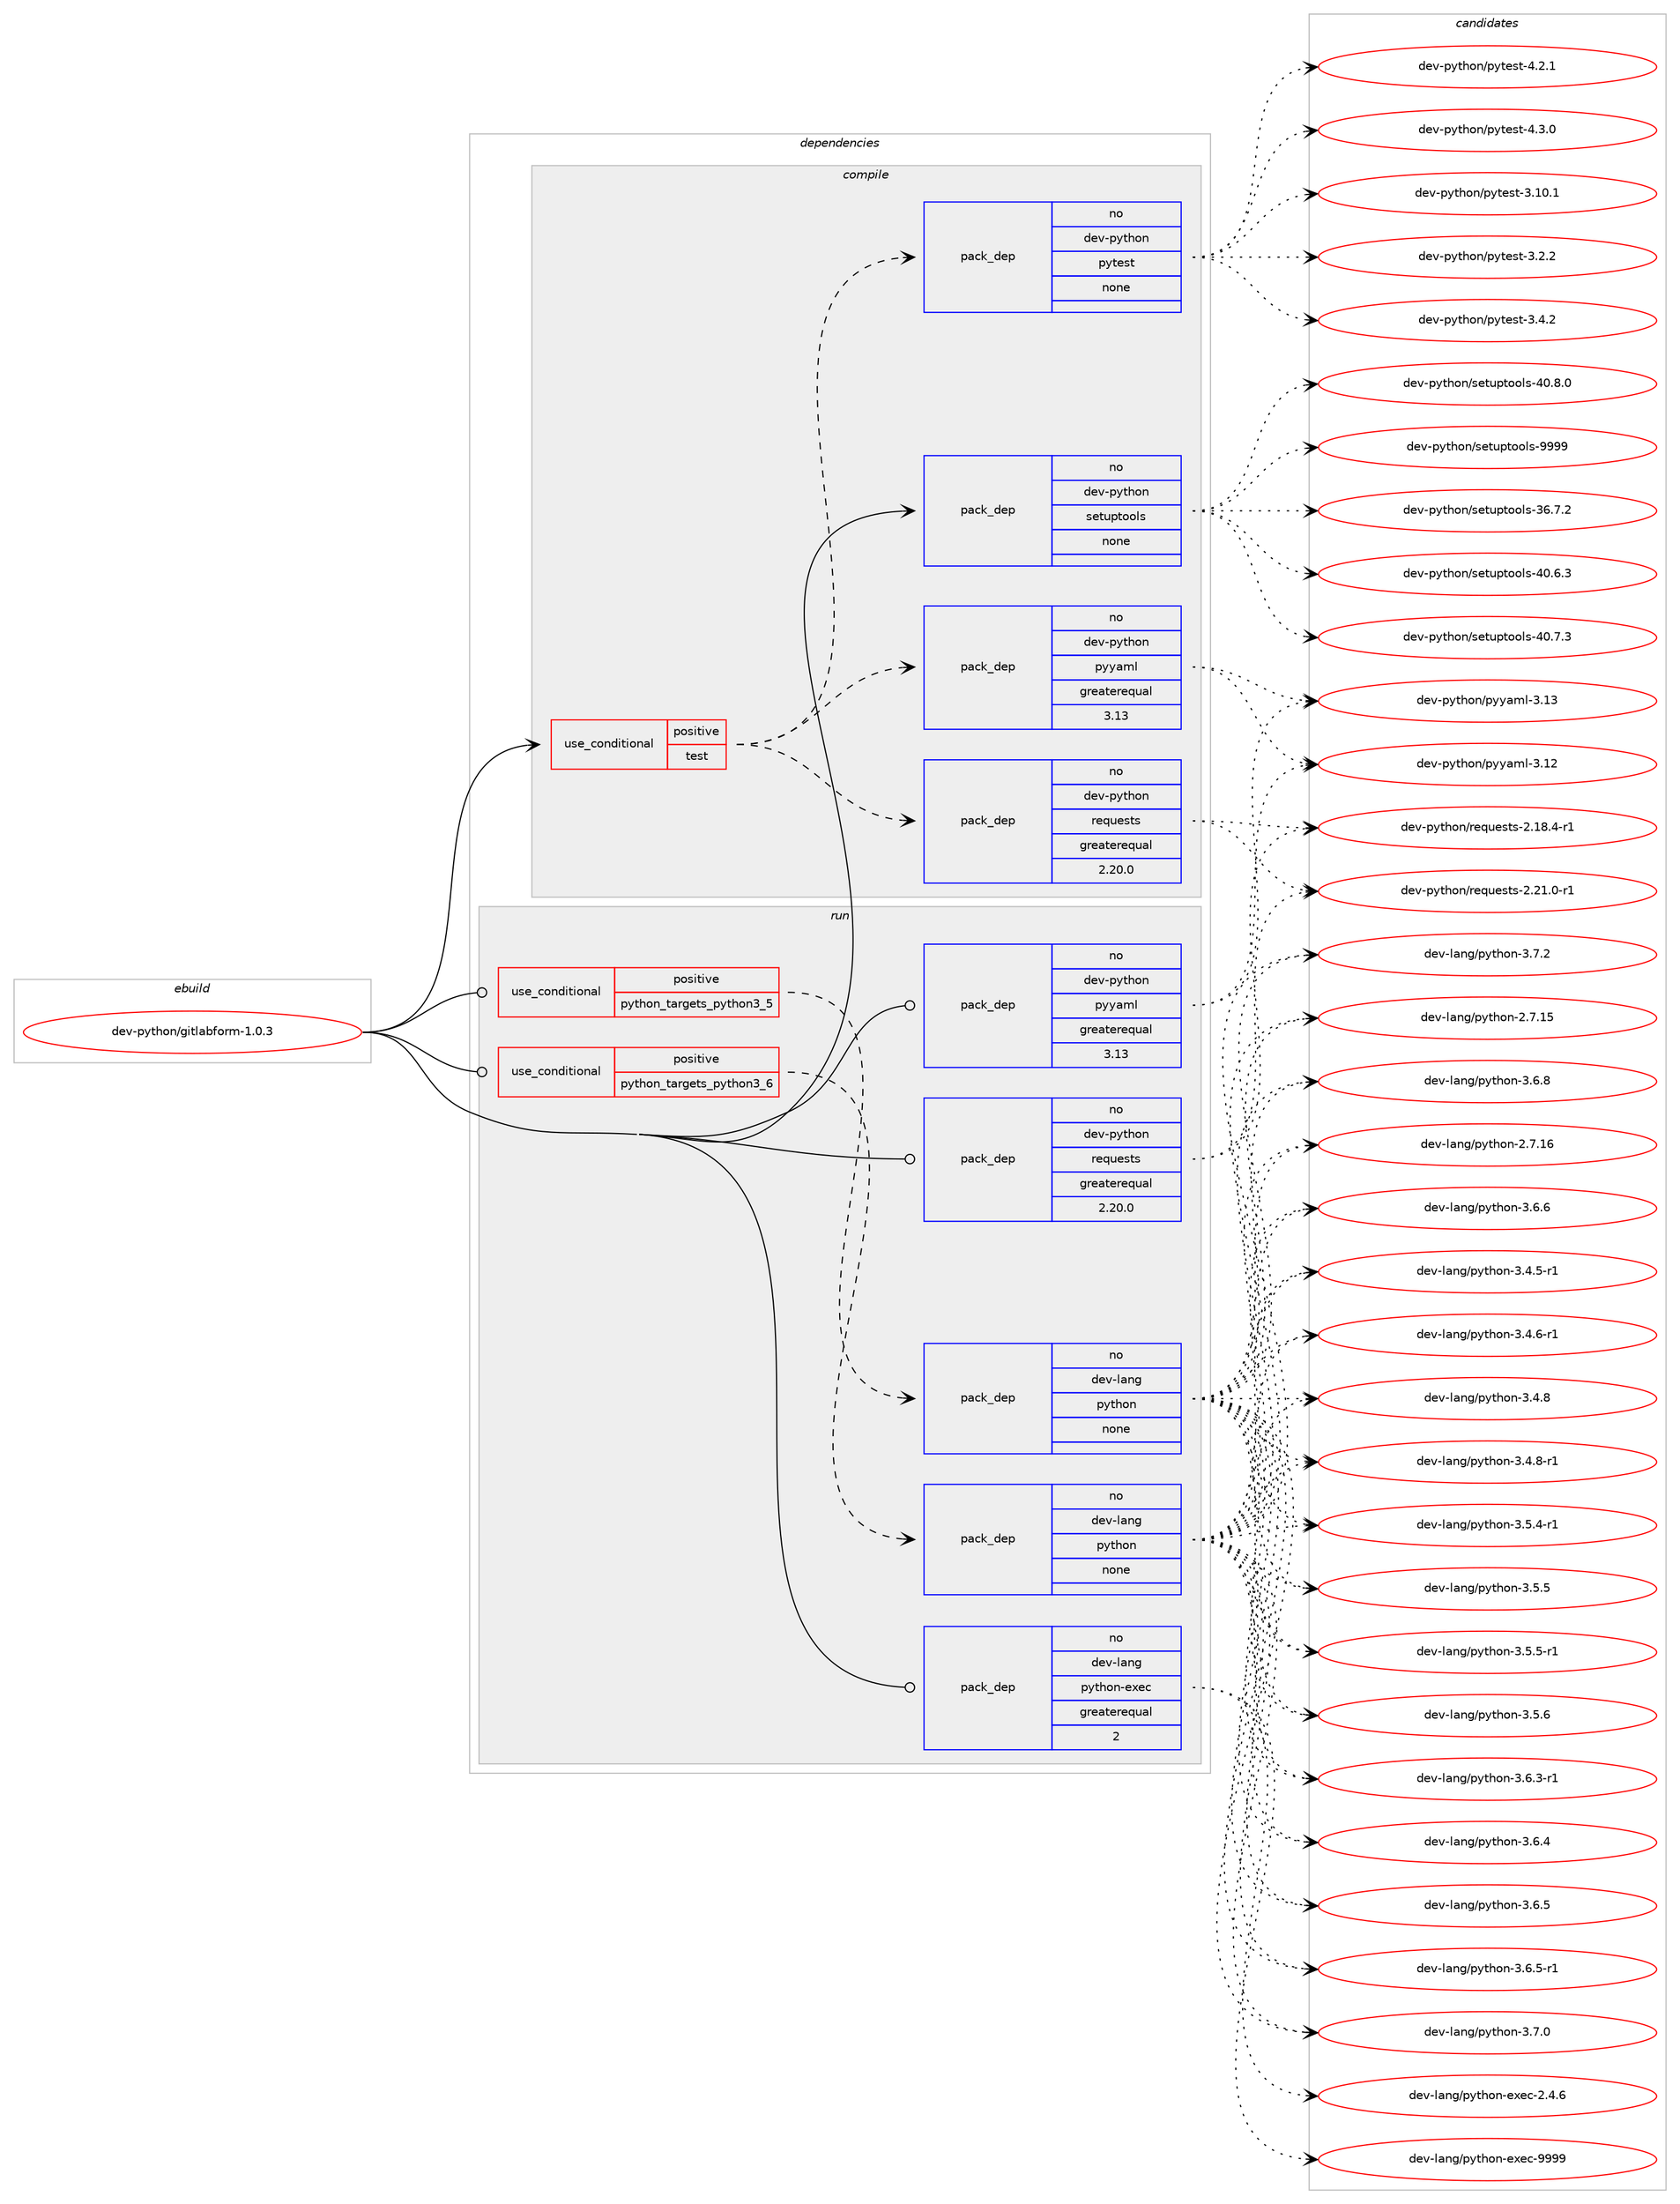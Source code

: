 digraph prolog {

# *************
# Graph options
# *************

newrank=true;
concentrate=true;
compound=true;
graph [rankdir=LR,fontname=Helvetica,fontsize=10,ranksep=1.5];#, ranksep=2.5, nodesep=0.2];
edge  [arrowhead=vee];
node  [fontname=Helvetica,fontsize=10];

# **********
# The ebuild
# **********

subgraph cluster_leftcol {
color=gray;
rank=same;
label=<<i>ebuild</i>>;
id [label="dev-python/gitlabform-1.0.3", color=red, width=4, href="../dev-python/gitlabform-1.0.3.svg"];
}

# ****************
# The dependencies
# ****************

subgraph cluster_midcol {
color=gray;
label=<<i>dependencies</i>>;
subgraph cluster_compile {
fillcolor="#eeeeee";
style=filled;
label=<<i>compile</i>>;
subgraph cond374982 {
dependency1411244 [label=<<TABLE BORDER="0" CELLBORDER="1" CELLSPACING="0" CELLPADDING="4"><TR><TD ROWSPAN="3" CELLPADDING="10">use_conditional</TD></TR><TR><TD>positive</TD></TR><TR><TD>test</TD></TR></TABLE>>, shape=none, color=red];
subgraph pack1013003 {
dependency1411245 [label=<<TABLE BORDER="0" CELLBORDER="1" CELLSPACING="0" CELLPADDING="4" WIDTH="220"><TR><TD ROWSPAN="6" CELLPADDING="30">pack_dep</TD></TR><TR><TD WIDTH="110">no</TD></TR><TR><TD>dev-python</TD></TR><TR><TD>pyyaml</TD></TR><TR><TD>greaterequal</TD></TR><TR><TD>3.13</TD></TR></TABLE>>, shape=none, color=blue];
}
dependency1411244:e -> dependency1411245:w [weight=20,style="dashed",arrowhead="vee"];
subgraph pack1013004 {
dependency1411246 [label=<<TABLE BORDER="0" CELLBORDER="1" CELLSPACING="0" CELLPADDING="4" WIDTH="220"><TR><TD ROWSPAN="6" CELLPADDING="30">pack_dep</TD></TR><TR><TD WIDTH="110">no</TD></TR><TR><TD>dev-python</TD></TR><TR><TD>requests</TD></TR><TR><TD>greaterequal</TD></TR><TR><TD>2.20.0</TD></TR></TABLE>>, shape=none, color=blue];
}
dependency1411244:e -> dependency1411246:w [weight=20,style="dashed",arrowhead="vee"];
subgraph pack1013005 {
dependency1411247 [label=<<TABLE BORDER="0" CELLBORDER="1" CELLSPACING="0" CELLPADDING="4" WIDTH="220"><TR><TD ROWSPAN="6" CELLPADDING="30">pack_dep</TD></TR><TR><TD WIDTH="110">no</TD></TR><TR><TD>dev-python</TD></TR><TR><TD>pytest</TD></TR><TR><TD>none</TD></TR><TR><TD></TD></TR></TABLE>>, shape=none, color=blue];
}
dependency1411244:e -> dependency1411247:w [weight=20,style="dashed",arrowhead="vee"];
}
id:e -> dependency1411244:w [weight=20,style="solid",arrowhead="vee"];
subgraph pack1013006 {
dependency1411248 [label=<<TABLE BORDER="0" CELLBORDER="1" CELLSPACING="0" CELLPADDING="4" WIDTH="220"><TR><TD ROWSPAN="6" CELLPADDING="30">pack_dep</TD></TR><TR><TD WIDTH="110">no</TD></TR><TR><TD>dev-python</TD></TR><TR><TD>setuptools</TD></TR><TR><TD>none</TD></TR><TR><TD></TD></TR></TABLE>>, shape=none, color=blue];
}
id:e -> dependency1411248:w [weight=20,style="solid",arrowhead="vee"];
}
subgraph cluster_compileandrun {
fillcolor="#eeeeee";
style=filled;
label=<<i>compile and run</i>>;
}
subgraph cluster_run {
fillcolor="#eeeeee";
style=filled;
label=<<i>run</i>>;
subgraph cond374983 {
dependency1411249 [label=<<TABLE BORDER="0" CELLBORDER="1" CELLSPACING="0" CELLPADDING="4"><TR><TD ROWSPAN="3" CELLPADDING="10">use_conditional</TD></TR><TR><TD>positive</TD></TR><TR><TD>python_targets_python3_5</TD></TR></TABLE>>, shape=none, color=red];
subgraph pack1013007 {
dependency1411250 [label=<<TABLE BORDER="0" CELLBORDER="1" CELLSPACING="0" CELLPADDING="4" WIDTH="220"><TR><TD ROWSPAN="6" CELLPADDING="30">pack_dep</TD></TR><TR><TD WIDTH="110">no</TD></TR><TR><TD>dev-lang</TD></TR><TR><TD>python</TD></TR><TR><TD>none</TD></TR><TR><TD></TD></TR></TABLE>>, shape=none, color=blue];
}
dependency1411249:e -> dependency1411250:w [weight=20,style="dashed",arrowhead="vee"];
}
id:e -> dependency1411249:w [weight=20,style="solid",arrowhead="odot"];
subgraph cond374984 {
dependency1411251 [label=<<TABLE BORDER="0" CELLBORDER="1" CELLSPACING="0" CELLPADDING="4"><TR><TD ROWSPAN="3" CELLPADDING="10">use_conditional</TD></TR><TR><TD>positive</TD></TR><TR><TD>python_targets_python3_6</TD></TR></TABLE>>, shape=none, color=red];
subgraph pack1013008 {
dependency1411252 [label=<<TABLE BORDER="0" CELLBORDER="1" CELLSPACING="0" CELLPADDING="4" WIDTH="220"><TR><TD ROWSPAN="6" CELLPADDING="30">pack_dep</TD></TR><TR><TD WIDTH="110">no</TD></TR><TR><TD>dev-lang</TD></TR><TR><TD>python</TD></TR><TR><TD>none</TD></TR><TR><TD></TD></TR></TABLE>>, shape=none, color=blue];
}
dependency1411251:e -> dependency1411252:w [weight=20,style="dashed",arrowhead="vee"];
}
id:e -> dependency1411251:w [weight=20,style="solid",arrowhead="odot"];
subgraph pack1013009 {
dependency1411253 [label=<<TABLE BORDER="0" CELLBORDER="1" CELLSPACING="0" CELLPADDING="4" WIDTH="220"><TR><TD ROWSPAN="6" CELLPADDING="30">pack_dep</TD></TR><TR><TD WIDTH="110">no</TD></TR><TR><TD>dev-lang</TD></TR><TR><TD>python-exec</TD></TR><TR><TD>greaterequal</TD></TR><TR><TD>2</TD></TR></TABLE>>, shape=none, color=blue];
}
id:e -> dependency1411253:w [weight=20,style="solid",arrowhead="odot"];
subgraph pack1013010 {
dependency1411254 [label=<<TABLE BORDER="0" CELLBORDER="1" CELLSPACING="0" CELLPADDING="4" WIDTH="220"><TR><TD ROWSPAN="6" CELLPADDING="30">pack_dep</TD></TR><TR><TD WIDTH="110">no</TD></TR><TR><TD>dev-python</TD></TR><TR><TD>pyyaml</TD></TR><TR><TD>greaterequal</TD></TR><TR><TD>3.13</TD></TR></TABLE>>, shape=none, color=blue];
}
id:e -> dependency1411254:w [weight=20,style="solid",arrowhead="odot"];
subgraph pack1013011 {
dependency1411255 [label=<<TABLE BORDER="0" CELLBORDER="1" CELLSPACING="0" CELLPADDING="4" WIDTH="220"><TR><TD ROWSPAN="6" CELLPADDING="30">pack_dep</TD></TR><TR><TD WIDTH="110">no</TD></TR><TR><TD>dev-python</TD></TR><TR><TD>requests</TD></TR><TR><TD>greaterequal</TD></TR><TR><TD>2.20.0</TD></TR></TABLE>>, shape=none, color=blue];
}
id:e -> dependency1411255:w [weight=20,style="solid",arrowhead="odot"];
}
}

# **************
# The candidates
# **************

subgraph cluster_choices {
rank=same;
color=gray;
label=<<i>candidates</i>>;

subgraph choice1013003 {
color=black;
nodesep=1;
choice1001011184511212111610411111047112121121971091084551464950 [label="dev-python/pyyaml-3.12", color=red, width=4,href="../dev-python/pyyaml-3.12.svg"];
choice1001011184511212111610411111047112121121971091084551464951 [label="dev-python/pyyaml-3.13", color=red, width=4,href="../dev-python/pyyaml-3.13.svg"];
dependency1411245:e -> choice1001011184511212111610411111047112121121971091084551464950:w [style=dotted,weight="100"];
dependency1411245:e -> choice1001011184511212111610411111047112121121971091084551464951:w [style=dotted,weight="100"];
}
subgraph choice1013004 {
color=black;
nodesep=1;
choice1001011184511212111610411111047114101113117101115116115455046495646524511449 [label="dev-python/requests-2.18.4-r1", color=red, width=4,href="../dev-python/requests-2.18.4-r1.svg"];
choice1001011184511212111610411111047114101113117101115116115455046504946484511449 [label="dev-python/requests-2.21.0-r1", color=red, width=4,href="../dev-python/requests-2.21.0-r1.svg"];
dependency1411246:e -> choice1001011184511212111610411111047114101113117101115116115455046495646524511449:w [style=dotted,weight="100"];
dependency1411246:e -> choice1001011184511212111610411111047114101113117101115116115455046504946484511449:w [style=dotted,weight="100"];
}
subgraph choice1013005 {
color=black;
nodesep=1;
choice100101118451121211161041111104711212111610111511645514649484649 [label="dev-python/pytest-3.10.1", color=red, width=4,href="../dev-python/pytest-3.10.1.svg"];
choice1001011184511212111610411111047112121116101115116455146504650 [label="dev-python/pytest-3.2.2", color=red, width=4,href="../dev-python/pytest-3.2.2.svg"];
choice1001011184511212111610411111047112121116101115116455146524650 [label="dev-python/pytest-3.4.2", color=red, width=4,href="../dev-python/pytest-3.4.2.svg"];
choice1001011184511212111610411111047112121116101115116455246504649 [label="dev-python/pytest-4.2.1", color=red, width=4,href="../dev-python/pytest-4.2.1.svg"];
choice1001011184511212111610411111047112121116101115116455246514648 [label="dev-python/pytest-4.3.0", color=red, width=4,href="../dev-python/pytest-4.3.0.svg"];
dependency1411247:e -> choice100101118451121211161041111104711212111610111511645514649484649:w [style=dotted,weight="100"];
dependency1411247:e -> choice1001011184511212111610411111047112121116101115116455146504650:w [style=dotted,weight="100"];
dependency1411247:e -> choice1001011184511212111610411111047112121116101115116455146524650:w [style=dotted,weight="100"];
dependency1411247:e -> choice1001011184511212111610411111047112121116101115116455246504649:w [style=dotted,weight="100"];
dependency1411247:e -> choice1001011184511212111610411111047112121116101115116455246514648:w [style=dotted,weight="100"];
}
subgraph choice1013006 {
color=black;
nodesep=1;
choice100101118451121211161041111104711510111611711211611111110811545515446554650 [label="dev-python/setuptools-36.7.2", color=red, width=4,href="../dev-python/setuptools-36.7.2.svg"];
choice100101118451121211161041111104711510111611711211611111110811545524846544651 [label="dev-python/setuptools-40.6.3", color=red, width=4,href="../dev-python/setuptools-40.6.3.svg"];
choice100101118451121211161041111104711510111611711211611111110811545524846554651 [label="dev-python/setuptools-40.7.3", color=red, width=4,href="../dev-python/setuptools-40.7.3.svg"];
choice100101118451121211161041111104711510111611711211611111110811545524846564648 [label="dev-python/setuptools-40.8.0", color=red, width=4,href="../dev-python/setuptools-40.8.0.svg"];
choice10010111845112121116104111110471151011161171121161111111081154557575757 [label="dev-python/setuptools-9999", color=red, width=4,href="../dev-python/setuptools-9999.svg"];
dependency1411248:e -> choice100101118451121211161041111104711510111611711211611111110811545515446554650:w [style=dotted,weight="100"];
dependency1411248:e -> choice100101118451121211161041111104711510111611711211611111110811545524846544651:w [style=dotted,weight="100"];
dependency1411248:e -> choice100101118451121211161041111104711510111611711211611111110811545524846554651:w [style=dotted,weight="100"];
dependency1411248:e -> choice100101118451121211161041111104711510111611711211611111110811545524846564648:w [style=dotted,weight="100"];
dependency1411248:e -> choice10010111845112121116104111110471151011161171121161111111081154557575757:w [style=dotted,weight="100"];
}
subgraph choice1013007 {
color=black;
nodesep=1;
choice10010111845108971101034711212111610411111045504655464953 [label="dev-lang/python-2.7.15", color=red, width=4,href="../dev-lang/python-2.7.15.svg"];
choice10010111845108971101034711212111610411111045504655464954 [label="dev-lang/python-2.7.16", color=red, width=4,href="../dev-lang/python-2.7.16.svg"];
choice1001011184510897110103471121211161041111104551465246534511449 [label="dev-lang/python-3.4.5-r1", color=red, width=4,href="../dev-lang/python-3.4.5-r1.svg"];
choice1001011184510897110103471121211161041111104551465246544511449 [label="dev-lang/python-3.4.6-r1", color=red, width=4,href="../dev-lang/python-3.4.6-r1.svg"];
choice100101118451089711010347112121116104111110455146524656 [label="dev-lang/python-3.4.8", color=red, width=4,href="../dev-lang/python-3.4.8.svg"];
choice1001011184510897110103471121211161041111104551465246564511449 [label="dev-lang/python-3.4.8-r1", color=red, width=4,href="../dev-lang/python-3.4.8-r1.svg"];
choice1001011184510897110103471121211161041111104551465346524511449 [label="dev-lang/python-3.5.4-r1", color=red, width=4,href="../dev-lang/python-3.5.4-r1.svg"];
choice100101118451089711010347112121116104111110455146534653 [label="dev-lang/python-3.5.5", color=red, width=4,href="../dev-lang/python-3.5.5.svg"];
choice1001011184510897110103471121211161041111104551465346534511449 [label="dev-lang/python-3.5.5-r1", color=red, width=4,href="../dev-lang/python-3.5.5-r1.svg"];
choice100101118451089711010347112121116104111110455146534654 [label="dev-lang/python-3.5.6", color=red, width=4,href="../dev-lang/python-3.5.6.svg"];
choice1001011184510897110103471121211161041111104551465446514511449 [label="dev-lang/python-3.6.3-r1", color=red, width=4,href="../dev-lang/python-3.6.3-r1.svg"];
choice100101118451089711010347112121116104111110455146544652 [label="dev-lang/python-3.6.4", color=red, width=4,href="../dev-lang/python-3.6.4.svg"];
choice100101118451089711010347112121116104111110455146544653 [label="dev-lang/python-3.6.5", color=red, width=4,href="../dev-lang/python-3.6.5.svg"];
choice1001011184510897110103471121211161041111104551465446534511449 [label="dev-lang/python-3.6.5-r1", color=red, width=4,href="../dev-lang/python-3.6.5-r1.svg"];
choice100101118451089711010347112121116104111110455146544654 [label="dev-lang/python-3.6.6", color=red, width=4,href="../dev-lang/python-3.6.6.svg"];
choice100101118451089711010347112121116104111110455146544656 [label="dev-lang/python-3.6.8", color=red, width=4,href="../dev-lang/python-3.6.8.svg"];
choice100101118451089711010347112121116104111110455146554648 [label="dev-lang/python-3.7.0", color=red, width=4,href="../dev-lang/python-3.7.0.svg"];
choice100101118451089711010347112121116104111110455146554650 [label="dev-lang/python-3.7.2", color=red, width=4,href="../dev-lang/python-3.7.2.svg"];
dependency1411250:e -> choice10010111845108971101034711212111610411111045504655464953:w [style=dotted,weight="100"];
dependency1411250:e -> choice10010111845108971101034711212111610411111045504655464954:w [style=dotted,weight="100"];
dependency1411250:e -> choice1001011184510897110103471121211161041111104551465246534511449:w [style=dotted,weight="100"];
dependency1411250:e -> choice1001011184510897110103471121211161041111104551465246544511449:w [style=dotted,weight="100"];
dependency1411250:e -> choice100101118451089711010347112121116104111110455146524656:w [style=dotted,weight="100"];
dependency1411250:e -> choice1001011184510897110103471121211161041111104551465246564511449:w [style=dotted,weight="100"];
dependency1411250:e -> choice1001011184510897110103471121211161041111104551465346524511449:w [style=dotted,weight="100"];
dependency1411250:e -> choice100101118451089711010347112121116104111110455146534653:w [style=dotted,weight="100"];
dependency1411250:e -> choice1001011184510897110103471121211161041111104551465346534511449:w [style=dotted,weight="100"];
dependency1411250:e -> choice100101118451089711010347112121116104111110455146534654:w [style=dotted,weight="100"];
dependency1411250:e -> choice1001011184510897110103471121211161041111104551465446514511449:w [style=dotted,weight="100"];
dependency1411250:e -> choice100101118451089711010347112121116104111110455146544652:w [style=dotted,weight="100"];
dependency1411250:e -> choice100101118451089711010347112121116104111110455146544653:w [style=dotted,weight="100"];
dependency1411250:e -> choice1001011184510897110103471121211161041111104551465446534511449:w [style=dotted,weight="100"];
dependency1411250:e -> choice100101118451089711010347112121116104111110455146544654:w [style=dotted,weight="100"];
dependency1411250:e -> choice100101118451089711010347112121116104111110455146544656:w [style=dotted,weight="100"];
dependency1411250:e -> choice100101118451089711010347112121116104111110455146554648:w [style=dotted,weight="100"];
dependency1411250:e -> choice100101118451089711010347112121116104111110455146554650:w [style=dotted,weight="100"];
}
subgraph choice1013008 {
color=black;
nodesep=1;
choice10010111845108971101034711212111610411111045504655464953 [label="dev-lang/python-2.7.15", color=red, width=4,href="../dev-lang/python-2.7.15.svg"];
choice10010111845108971101034711212111610411111045504655464954 [label="dev-lang/python-2.7.16", color=red, width=4,href="../dev-lang/python-2.7.16.svg"];
choice1001011184510897110103471121211161041111104551465246534511449 [label="dev-lang/python-3.4.5-r1", color=red, width=4,href="../dev-lang/python-3.4.5-r1.svg"];
choice1001011184510897110103471121211161041111104551465246544511449 [label="dev-lang/python-3.4.6-r1", color=red, width=4,href="../dev-lang/python-3.4.6-r1.svg"];
choice100101118451089711010347112121116104111110455146524656 [label="dev-lang/python-3.4.8", color=red, width=4,href="../dev-lang/python-3.4.8.svg"];
choice1001011184510897110103471121211161041111104551465246564511449 [label="dev-lang/python-3.4.8-r1", color=red, width=4,href="../dev-lang/python-3.4.8-r1.svg"];
choice1001011184510897110103471121211161041111104551465346524511449 [label="dev-lang/python-3.5.4-r1", color=red, width=4,href="../dev-lang/python-3.5.4-r1.svg"];
choice100101118451089711010347112121116104111110455146534653 [label="dev-lang/python-3.5.5", color=red, width=4,href="../dev-lang/python-3.5.5.svg"];
choice1001011184510897110103471121211161041111104551465346534511449 [label="dev-lang/python-3.5.5-r1", color=red, width=4,href="../dev-lang/python-3.5.5-r1.svg"];
choice100101118451089711010347112121116104111110455146534654 [label="dev-lang/python-3.5.6", color=red, width=4,href="../dev-lang/python-3.5.6.svg"];
choice1001011184510897110103471121211161041111104551465446514511449 [label="dev-lang/python-3.6.3-r1", color=red, width=4,href="../dev-lang/python-3.6.3-r1.svg"];
choice100101118451089711010347112121116104111110455146544652 [label="dev-lang/python-3.6.4", color=red, width=4,href="../dev-lang/python-3.6.4.svg"];
choice100101118451089711010347112121116104111110455146544653 [label="dev-lang/python-3.6.5", color=red, width=4,href="../dev-lang/python-3.6.5.svg"];
choice1001011184510897110103471121211161041111104551465446534511449 [label="dev-lang/python-3.6.5-r1", color=red, width=4,href="../dev-lang/python-3.6.5-r1.svg"];
choice100101118451089711010347112121116104111110455146544654 [label="dev-lang/python-3.6.6", color=red, width=4,href="../dev-lang/python-3.6.6.svg"];
choice100101118451089711010347112121116104111110455146544656 [label="dev-lang/python-3.6.8", color=red, width=4,href="../dev-lang/python-3.6.8.svg"];
choice100101118451089711010347112121116104111110455146554648 [label="dev-lang/python-3.7.0", color=red, width=4,href="../dev-lang/python-3.7.0.svg"];
choice100101118451089711010347112121116104111110455146554650 [label="dev-lang/python-3.7.2", color=red, width=4,href="../dev-lang/python-3.7.2.svg"];
dependency1411252:e -> choice10010111845108971101034711212111610411111045504655464953:w [style=dotted,weight="100"];
dependency1411252:e -> choice10010111845108971101034711212111610411111045504655464954:w [style=dotted,weight="100"];
dependency1411252:e -> choice1001011184510897110103471121211161041111104551465246534511449:w [style=dotted,weight="100"];
dependency1411252:e -> choice1001011184510897110103471121211161041111104551465246544511449:w [style=dotted,weight="100"];
dependency1411252:e -> choice100101118451089711010347112121116104111110455146524656:w [style=dotted,weight="100"];
dependency1411252:e -> choice1001011184510897110103471121211161041111104551465246564511449:w [style=dotted,weight="100"];
dependency1411252:e -> choice1001011184510897110103471121211161041111104551465346524511449:w [style=dotted,weight="100"];
dependency1411252:e -> choice100101118451089711010347112121116104111110455146534653:w [style=dotted,weight="100"];
dependency1411252:e -> choice1001011184510897110103471121211161041111104551465346534511449:w [style=dotted,weight="100"];
dependency1411252:e -> choice100101118451089711010347112121116104111110455146534654:w [style=dotted,weight="100"];
dependency1411252:e -> choice1001011184510897110103471121211161041111104551465446514511449:w [style=dotted,weight="100"];
dependency1411252:e -> choice100101118451089711010347112121116104111110455146544652:w [style=dotted,weight="100"];
dependency1411252:e -> choice100101118451089711010347112121116104111110455146544653:w [style=dotted,weight="100"];
dependency1411252:e -> choice1001011184510897110103471121211161041111104551465446534511449:w [style=dotted,weight="100"];
dependency1411252:e -> choice100101118451089711010347112121116104111110455146544654:w [style=dotted,weight="100"];
dependency1411252:e -> choice100101118451089711010347112121116104111110455146544656:w [style=dotted,weight="100"];
dependency1411252:e -> choice100101118451089711010347112121116104111110455146554648:w [style=dotted,weight="100"];
dependency1411252:e -> choice100101118451089711010347112121116104111110455146554650:w [style=dotted,weight="100"];
}
subgraph choice1013009 {
color=black;
nodesep=1;
choice1001011184510897110103471121211161041111104510112010199455046524654 [label="dev-lang/python-exec-2.4.6", color=red, width=4,href="../dev-lang/python-exec-2.4.6.svg"];
choice10010111845108971101034711212111610411111045101120101994557575757 [label="dev-lang/python-exec-9999", color=red, width=4,href="../dev-lang/python-exec-9999.svg"];
dependency1411253:e -> choice1001011184510897110103471121211161041111104510112010199455046524654:w [style=dotted,weight="100"];
dependency1411253:e -> choice10010111845108971101034711212111610411111045101120101994557575757:w [style=dotted,weight="100"];
}
subgraph choice1013010 {
color=black;
nodesep=1;
choice1001011184511212111610411111047112121121971091084551464950 [label="dev-python/pyyaml-3.12", color=red, width=4,href="../dev-python/pyyaml-3.12.svg"];
choice1001011184511212111610411111047112121121971091084551464951 [label="dev-python/pyyaml-3.13", color=red, width=4,href="../dev-python/pyyaml-3.13.svg"];
dependency1411254:e -> choice1001011184511212111610411111047112121121971091084551464950:w [style=dotted,weight="100"];
dependency1411254:e -> choice1001011184511212111610411111047112121121971091084551464951:w [style=dotted,weight="100"];
}
subgraph choice1013011 {
color=black;
nodesep=1;
choice1001011184511212111610411111047114101113117101115116115455046495646524511449 [label="dev-python/requests-2.18.4-r1", color=red, width=4,href="../dev-python/requests-2.18.4-r1.svg"];
choice1001011184511212111610411111047114101113117101115116115455046504946484511449 [label="dev-python/requests-2.21.0-r1", color=red, width=4,href="../dev-python/requests-2.21.0-r1.svg"];
dependency1411255:e -> choice1001011184511212111610411111047114101113117101115116115455046495646524511449:w [style=dotted,weight="100"];
dependency1411255:e -> choice1001011184511212111610411111047114101113117101115116115455046504946484511449:w [style=dotted,weight="100"];
}
}

}
